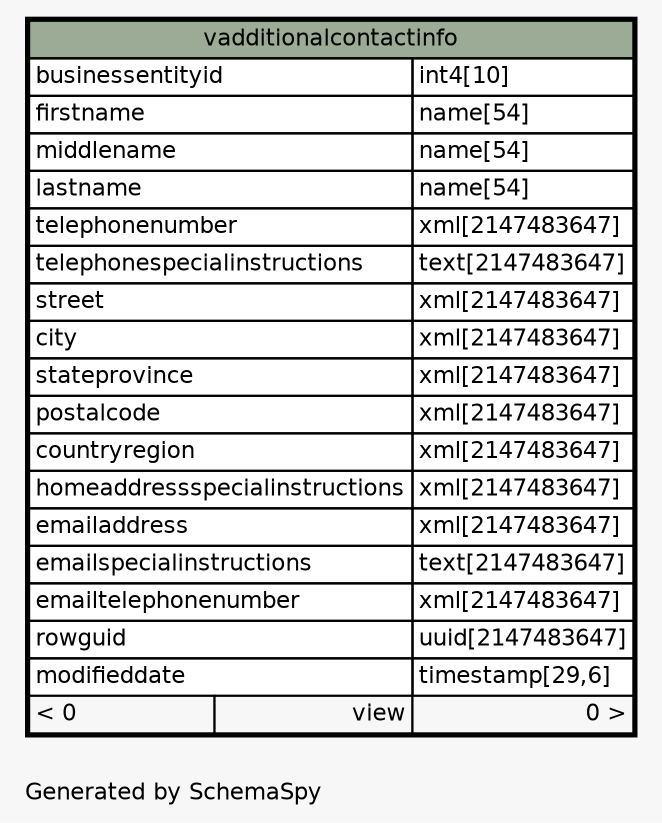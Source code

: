 // dot 2.40.1 on Linux 5.4.0-51-generic
// SchemaSpy rev 590
digraph "oneDegreeRelationshipsDiagram" {
  graph [
    rankdir="RL"
    bgcolor="#f7f7f7"
    label="\nGenerated by SchemaSpy"
    labeljust="l"
    nodesep="0.18"
    ranksep="0.46"
    fontname="Helvetica"
    fontsize="11"
  ];
  node [
    fontname="Helvetica"
    fontsize="11"
    shape="plaintext"
  ];
  edge [
    arrowsize="0.8"
  ];
  "vadditionalcontactinfo" [
    label=<
    <TABLE BORDER="2" CELLBORDER="1" CELLSPACING="0" BGCOLOR="#ffffff">
      <TR><TD COLSPAN="3" BGCOLOR="#9bab96" ALIGN="CENTER">vadditionalcontactinfo</TD></TR>
      <TR><TD PORT="businessentityid" COLSPAN="2" ALIGN="LEFT">businessentityid</TD><TD PORT="businessentityid.type" ALIGN="LEFT">int4[10]</TD></TR>
      <TR><TD PORT="firstname" COLSPAN="2" ALIGN="LEFT">firstname</TD><TD PORT="firstname.type" ALIGN="LEFT">name[54]</TD></TR>
      <TR><TD PORT="middlename" COLSPAN="2" ALIGN="LEFT">middlename</TD><TD PORT="middlename.type" ALIGN="LEFT">name[54]</TD></TR>
      <TR><TD PORT="lastname" COLSPAN="2" ALIGN="LEFT">lastname</TD><TD PORT="lastname.type" ALIGN="LEFT">name[54]</TD></TR>
      <TR><TD PORT="telephonenumber" COLSPAN="2" ALIGN="LEFT">telephonenumber</TD><TD PORT="telephonenumber.type" ALIGN="LEFT">xml[2147483647]</TD></TR>
      <TR><TD PORT="telephonespecialinstructions" COLSPAN="2" ALIGN="LEFT">telephonespecialinstructions</TD><TD PORT="telephonespecialinstructions.type" ALIGN="LEFT">text[2147483647]</TD></TR>
      <TR><TD PORT="street" COLSPAN="2" ALIGN="LEFT">street</TD><TD PORT="street.type" ALIGN="LEFT">xml[2147483647]</TD></TR>
      <TR><TD PORT="city" COLSPAN="2" ALIGN="LEFT">city</TD><TD PORT="city.type" ALIGN="LEFT">xml[2147483647]</TD></TR>
      <TR><TD PORT="stateprovince" COLSPAN="2" ALIGN="LEFT">stateprovince</TD><TD PORT="stateprovince.type" ALIGN="LEFT">xml[2147483647]</TD></TR>
      <TR><TD PORT="postalcode" COLSPAN="2" ALIGN="LEFT">postalcode</TD><TD PORT="postalcode.type" ALIGN="LEFT">xml[2147483647]</TD></TR>
      <TR><TD PORT="countryregion" COLSPAN="2" ALIGN="LEFT">countryregion</TD><TD PORT="countryregion.type" ALIGN="LEFT">xml[2147483647]</TD></TR>
      <TR><TD PORT="homeaddressspecialinstructions" COLSPAN="2" ALIGN="LEFT">homeaddressspecialinstructions</TD><TD PORT="homeaddressspecialinstructions.type" ALIGN="LEFT">xml[2147483647]</TD></TR>
      <TR><TD PORT="emailaddress" COLSPAN="2" ALIGN="LEFT">emailaddress</TD><TD PORT="emailaddress.type" ALIGN="LEFT">xml[2147483647]</TD></TR>
      <TR><TD PORT="emailspecialinstructions" COLSPAN="2" ALIGN="LEFT">emailspecialinstructions</TD><TD PORT="emailspecialinstructions.type" ALIGN="LEFT">text[2147483647]</TD></TR>
      <TR><TD PORT="emailtelephonenumber" COLSPAN="2" ALIGN="LEFT">emailtelephonenumber</TD><TD PORT="emailtelephonenumber.type" ALIGN="LEFT">xml[2147483647]</TD></TR>
      <TR><TD PORT="rowguid" COLSPAN="2" ALIGN="LEFT">rowguid</TD><TD PORT="rowguid.type" ALIGN="LEFT">uuid[2147483647]</TD></TR>
      <TR><TD PORT="modifieddate" COLSPAN="2" ALIGN="LEFT">modifieddate</TD><TD PORT="modifieddate.type" ALIGN="LEFT">timestamp[29,6]</TD></TR>
      <TR><TD ALIGN="LEFT" BGCOLOR="#f7f7f7">&lt; 0</TD><TD ALIGN="RIGHT" BGCOLOR="#f7f7f7">view</TD><TD ALIGN="RIGHT" BGCOLOR="#f7f7f7">0 &gt;</TD></TR>
    </TABLE>>
    URL="vadditionalcontactinfo.html"
    tooltip="vadditionalcontactinfo"
  ];
}
